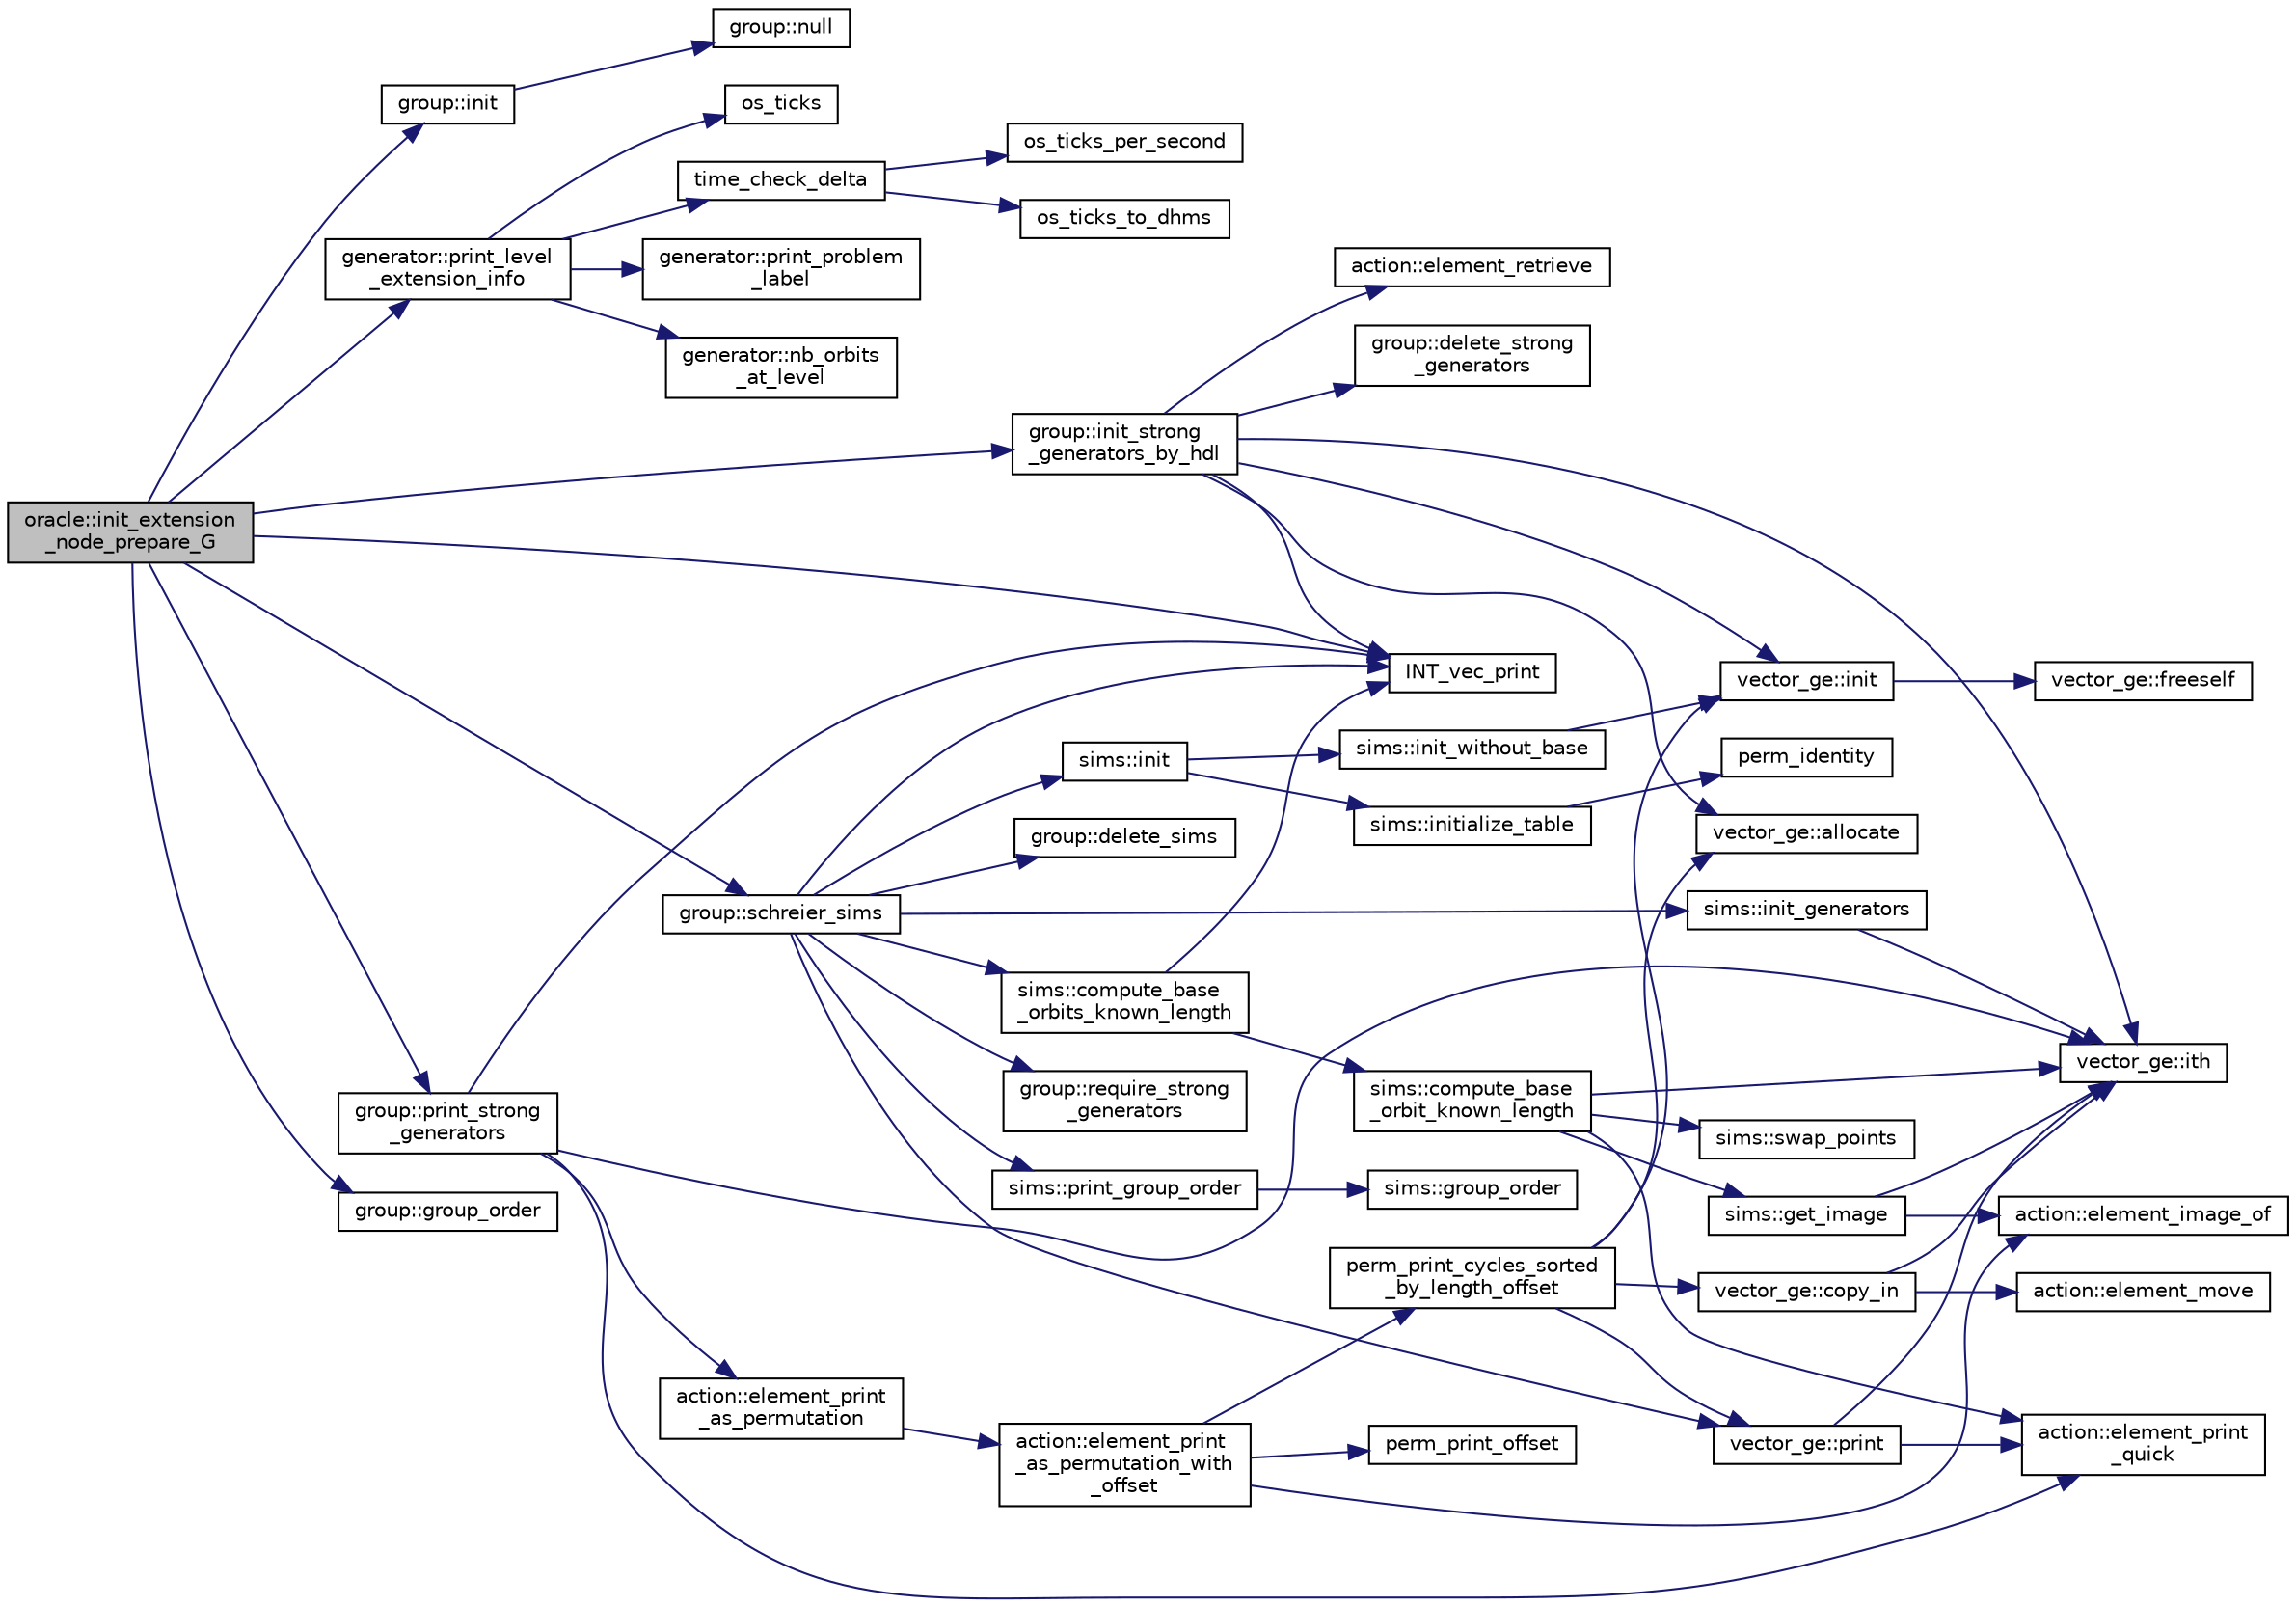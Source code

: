 digraph "oracle::init_extension_node_prepare_G"
{
  edge [fontname="Helvetica",fontsize="10",labelfontname="Helvetica",labelfontsize="10"];
  node [fontname="Helvetica",fontsize="10",shape=record];
  rankdir="LR";
  Node5601 [label="oracle::init_extension\l_node_prepare_G",height=0.2,width=0.4,color="black", fillcolor="grey75", style="filled", fontcolor="black"];
  Node5601 -> Node5602 [color="midnightblue",fontsize="10",style="solid",fontname="Helvetica"];
  Node5602 [label="group::init",height=0.2,width=0.4,color="black", fillcolor="white", style="filled",URL="$d1/db7/classgroup.html#a9f5de0500658e265332c7f62c0d3962d"];
  Node5602 -> Node5603 [color="midnightblue",fontsize="10",style="solid",fontname="Helvetica"];
  Node5603 [label="group::null",height=0.2,width=0.4,color="black", fillcolor="white", style="filled",URL="$d1/db7/classgroup.html#a25f33ef4c9370d6cefa29b0c49f64a18"];
  Node5601 -> Node5604 [color="midnightblue",fontsize="10",style="solid",fontname="Helvetica"];
  Node5604 [label="generator::print_level\l_extension_info",height=0.2,width=0.4,color="black", fillcolor="white", style="filled",URL="$d7/d73/classgenerator.html#aa771f96ac28c2c79e029e3d66b3b2942"];
  Node5604 -> Node5605 [color="midnightblue",fontsize="10",style="solid",fontname="Helvetica"];
  Node5605 [label="os_ticks",height=0.2,width=0.4,color="black", fillcolor="white", style="filled",URL="$d5/db4/io__and__os_8h.html#a3da6d2b09e35d569adb7101dffcb5224"];
  Node5604 -> Node5606 [color="midnightblue",fontsize="10",style="solid",fontname="Helvetica"];
  Node5606 [label="time_check_delta",height=0.2,width=0.4,color="black", fillcolor="white", style="filled",URL="$d9/d60/discreta_8h.html#a89a8565e34c7dcbb97180cd6af7454a1"];
  Node5606 -> Node5607 [color="midnightblue",fontsize="10",style="solid",fontname="Helvetica"];
  Node5607 [label="os_ticks_per_second",height=0.2,width=0.4,color="black", fillcolor="white", style="filled",URL="$d5/db4/io__and__os_8h.html#a1b35e7a094dfde9db39ae352c9c17042"];
  Node5606 -> Node5608 [color="midnightblue",fontsize="10",style="solid",fontname="Helvetica"];
  Node5608 [label="os_ticks_to_dhms",height=0.2,width=0.4,color="black", fillcolor="white", style="filled",URL="$d5/db4/io__and__os_8h.html#a0d715587fd9b8ab4e2bc822a2be313ba"];
  Node5604 -> Node5609 [color="midnightblue",fontsize="10",style="solid",fontname="Helvetica"];
  Node5609 [label="generator::print_problem\l_label",height=0.2,width=0.4,color="black", fillcolor="white", style="filled",URL="$d7/d73/classgenerator.html#a06d3c064ba84ebe8db3537e6273f16c3"];
  Node5604 -> Node5610 [color="midnightblue",fontsize="10",style="solid",fontname="Helvetica"];
  Node5610 [label="generator::nb_orbits\l_at_level",height=0.2,width=0.4,color="black", fillcolor="white", style="filled",URL="$d7/d73/classgenerator.html#a020f3d8378448310d044a4a24fadf301"];
  Node5601 -> Node5611 [color="midnightblue",fontsize="10",style="solid",fontname="Helvetica"];
  Node5611 [label="INT_vec_print",height=0.2,width=0.4,color="black", fillcolor="white", style="filled",URL="$df/dbf/sajeeb_8_c.html#a79a5901af0b47dd0d694109543c027fe"];
  Node5601 -> Node5612 [color="midnightblue",fontsize="10",style="solid",fontname="Helvetica"];
  Node5612 [label="group::init_strong\l_generators_by_hdl",height=0.2,width=0.4,color="black", fillcolor="white", style="filled",URL="$d1/db7/classgroup.html#a65100d600cfb0955dae3582a2d6a2532"];
  Node5612 -> Node5611 [color="midnightblue",fontsize="10",style="solid",fontname="Helvetica"];
  Node5612 -> Node5613 [color="midnightblue",fontsize="10",style="solid",fontname="Helvetica"];
  Node5613 [label="group::delete_strong\l_generators",height=0.2,width=0.4,color="black", fillcolor="white", style="filled",URL="$d1/db7/classgroup.html#a36c96bdf4428fdf236dfabab0f82b898"];
  Node5612 -> Node5614 [color="midnightblue",fontsize="10",style="solid",fontname="Helvetica"];
  Node5614 [label="vector_ge::init",height=0.2,width=0.4,color="black", fillcolor="white", style="filled",URL="$d4/d6e/classvector__ge.html#afe1d6befd1f1501e6be34afbaa9d30a8"];
  Node5614 -> Node5615 [color="midnightblue",fontsize="10",style="solid",fontname="Helvetica"];
  Node5615 [label="vector_ge::freeself",height=0.2,width=0.4,color="black", fillcolor="white", style="filled",URL="$d4/d6e/classvector__ge.html#aa002e4b715cc73a9b8b367d29700b452"];
  Node5612 -> Node5616 [color="midnightblue",fontsize="10",style="solid",fontname="Helvetica"];
  Node5616 [label="vector_ge::allocate",height=0.2,width=0.4,color="black", fillcolor="white", style="filled",URL="$d4/d6e/classvector__ge.html#a35b062a9201b30f0a87bf87702d243ae"];
  Node5612 -> Node5617 [color="midnightblue",fontsize="10",style="solid",fontname="Helvetica"];
  Node5617 [label="action::element_retrieve",height=0.2,width=0.4,color="black", fillcolor="white", style="filled",URL="$d2/d86/classaction.html#ad28f6f8810ffbad64c1490f78e51e2b1"];
  Node5612 -> Node5618 [color="midnightblue",fontsize="10",style="solid",fontname="Helvetica"];
  Node5618 [label="vector_ge::ith",height=0.2,width=0.4,color="black", fillcolor="white", style="filled",URL="$d4/d6e/classvector__ge.html#a1ff002e8b746a9beb119d57dcd4a15ff"];
  Node5601 -> Node5619 [color="midnightblue",fontsize="10",style="solid",fontname="Helvetica"];
  Node5619 [label="group::print_strong\l_generators",height=0.2,width=0.4,color="black", fillcolor="white", style="filled",URL="$d1/db7/classgroup.html#a28168557ca6d4330258f84127d2e5eca"];
  Node5619 -> Node5611 [color="midnightblue",fontsize="10",style="solid",fontname="Helvetica"];
  Node5619 -> Node5620 [color="midnightblue",fontsize="10",style="solid",fontname="Helvetica"];
  Node5620 [label="action::element_print\l_quick",height=0.2,width=0.4,color="black", fillcolor="white", style="filled",URL="$d2/d86/classaction.html#a4844680cf6750396f76494a28655265b"];
  Node5619 -> Node5618 [color="midnightblue",fontsize="10",style="solid",fontname="Helvetica"];
  Node5619 -> Node5621 [color="midnightblue",fontsize="10",style="solid",fontname="Helvetica"];
  Node5621 [label="action::element_print\l_as_permutation",height=0.2,width=0.4,color="black", fillcolor="white", style="filled",URL="$d2/d86/classaction.html#a2975618a8203187b688a67c947150bb8"];
  Node5621 -> Node5622 [color="midnightblue",fontsize="10",style="solid",fontname="Helvetica"];
  Node5622 [label="action::element_print\l_as_permutation_with\l_offset",height=0.2,width=0.4,color="black", fillcolor="white", style="filled",URL="$d2/d86/classaction.html#addd61d869434abaad431124a6d858396"];
  Node5622 -> Node5623 [color="midnightblue",fontsize="10",style="solid",fontname="Helvetica"];
  Node5623 [label="action::element_image_of",height=0.2,width=0.4,color="black", fillcolor="white", style="filled",URL="$d2/d86/classaction.html#ae09559d4537a048fc860f8a74a31393d"];
  Node5622 -> Node5624 [color="midnightblue",fontsize="10",style="solid",fontname="Helvetica"];
  Node5624 [label="perm_print_offset",height=0.2,width=0.4,color="black", fillcolor="white", style="filled",URL="$d2/d7c/combinatorics_8_c.html#ab87deef2ba9e4d2ce386a19eeaffecf3"];
  Node5622 -> Node5625 [color="midnightblue",fontsize="10",style="solid",fontname="Helvetica"];
  Node5625 [label="perm_print_cycles_sorted\l_by_length_offset",height=0.2,width=0.4,color="black", fillcolor="white", style="filled",URL="$d5/d90/action__global_8_c.html#a9d1f2e34879c04dbc45d08984a8066e3"];
  Node5625 -> Node5614 [color="midnightblue",fontsize="10",style="solid",fontname="Helvetica"];
  Node5625 -> Node5616 [color="midnightblue",fontsize="10",style="solid",fontname="Helvetica"];
  Node5625 -> Node5626 [color="midnightblue",fontsize="10",style="solid",fontname="Helvetica"];
  Node5626 [label="vector_ge::copy_in",height=0.2,width=0.4,color="black", fillcolor="white", style="filled",URL="$d4/d6e/classvector__ge.html#ad02ebf2d4e8bbf095685aea921999145"];
  Node5626 -> Node5618 [color="midnightblue",fontsize="10",style="solid",fontname="Helvetica"];
  Node5626 -> Node5627 [color="midnightblue",fontsize="10",style="solid",fontname="Helvetica"];
  Node5627 [label="action::element_move",height=0.2,width=0.4,color="black", fillcolor="white", style="filled",URL="$d2/d86/classaction.html#a550947491bbb534d3d7951f50198a874"];
  Node5625 -> Node5628 [color="midnightblue",fontsize="10",style="solid",fontname="Helvetica"];
  Node5628 [label="vector_ge::print",height=0.2,width=0.4,color="black", fillcolor="white", style="filled",URL="$d4/d6e/classvector__ge.html#a0d260cce035c20b32d7989c50670aa8a"];
  Node5628 -> Node5620 [color="midnightblue",fontsize="10",style="solid",fontname="Helvetica"];
  Node5628 -> Node5618 [color="midnightblue",fontsize="10",style="solid",fontname="Helvetica"];
  Node5601 -> Node5629 [color="midnightblue",fontsize="10",style="solid",fontname="Helvetica"];
  Node5629 [label="group::schreier_sims",height=0.2,width=0.4,color="black", fillcolor="white", style="filled",URL="$d1/db7/classgroup.html#a224ed784f302897ca0c0e578446afa08"];
  Node5629 -> Node5630 [color="midnightblue",fontsize="10",style="solid",fontname="Helvetica"];
  Node5630 [label="group::require_strong\l_generators",height=0.2,width=0.4,color="black", fillcolor="white", style="filled",URL="$d1/db7/classgroup.html#adfc3de74ab859ba6dba668b50efaf392"];
  Node5629 -> Node5631 [color="midnightblue",fontsize="10",style="solid",fontname="Helvetica"];
  Node5631 [label="group::delete_sims",height=0.2,width=0.4,color="black", fillcolor="white", style="filled",URL="$d1/db7/classgroup.html#accebe64da3d51160a974fad069a90eac"];
  Node5629 -> Node5632 [color="midnightblue",fontsize="10",style="solid",fontname="Helvetica"];
  Node5632 [label="sims::init",height=0.2,width=0.4,color="black", fillcolor="white", style="filled",URL="$d9/df3/classsims.html#a02eb61ed14f75cfe4dc0770142c1bff0"];
  Node5632 -> Node5633 [color="midnightblue",fontsize="10",style="solid",fontname="Helvetica"];
  Node5633 [label="sims::init_without_base",height=0.2,width=0.4,color="black", fillcolor="white", style="filled",URL="$d9/df3/classsims.html#a1010f2dc330b7c5ae10128c0b7dcbefd"];
  Node5633 -> Node5614 [color="midnightblue",fontsize="10",style="solid",fontname="Helvetica"];
  Node5632 -> Node5634 [color="midnightblue",fontsize="10",style="solid",fontname="Helvetica"];
  Node5634 [label="sims::initialize_table",height=0.2,width=0.4,color="black", fillcolor="white", style="filled",URL="$d9/df3/classsims.html#abe36dd0812bde20447f5aaa8384596a7"];
  Node5634 -> Node5635 [color="midnightblue",fontsize="10",style="solid",fontname="Helvetica"];
  Node5635 [label="perm_identity",height=0.2,width=0.4,color="black", fillcolor="white", style="filled",URL="$d2/d7c/combinatorics_8_c.html#aebc54d3f9c31f253ae53e3eb3b386208"];
  Node5629 -> Node5628 [color="midnightblue",fontsize="10",style="solid",fontname="Helvetica"];
  Node5629 -> Node5636 [color="midnightblue",fontsize="10",style="solid",fontname="Helvetica"];
  Node5636 [label="sims::init_generators",height=0.2,width=0.4,color="black", fillcolor="white", style="filled",URL="$d9/df3/classsims.html#aa2a7908389727bdfa05d034e8d53a818"];
  Node5636 -> Node5618 [color="midnightblue",fontsize="10",style="solid",fontname="Helvetica"];
  Node5629 -> Node5611 [color="midnightblue",fontsize="10",style="solid",fontname="Helvetica"];
  Node5629 -> Node5637 [color="midnightblue",fontsize="10",style="solid",fontname="Helvetica"];
  Node5637 [label="sims::compute_base\l_orbits_known_length",height=0.2,width=0.4,color="black", fillcolor="white", style="filled",URL="$d9/df3/classsims.html#a7f6b55695e29ce46f965ac4c87c31a06"];
  Node5637 -> Node5611 [color="midnightblue",fontsize="10",style="solid",fontname="Helvetica"];
  Node5637 -> Node5638 [color="midnightblue",fontsize="10",style="solid",fontname="Helvetica"];
  Node5638 [label="sims::compute_base\l_orbit_known_length",height=0.2,width=0.4,color="black", fillcolor="white", style="filled",URL="$d9/df3/classsims.html#af93aba6d77ea121ff5e1dec9fefa0002"];
  Node5638 -> Node5620 [color="midnightblue",fontsize="10",style="solid",fontname="Helvetica"];
  Node5638 -> Node5618 [color="midnightblue",fontsize="10",style="solid",fontname="Helvetica"];
  Node5638 -> Node5639 [color="midnightblue",fontsize="10",style="solid",fontname="Helvetica"];
  Node5639 [label="sims::swap_points",height=0.2,width=0.4,color="black", fillcolor="white", style="filled",URL="$d9/df3/classsims.html#a3443b4bbfb5573864c29b627562819d2"];
  Node5638 -> Node5640 [color="midnightblue",fontsize="10",style="solid",fontname="Helvetica"];
  Node5640 [label="sims::get_image",height=0.2,width=0.4,color="black", fillcolor="white", style="filled",URL="$d9/df3/classsims.html#ae649dbf5a9440550c1ca4e402c4b4b16"];
  Node5640 -> Node5623 [color="midnightblue",fontsize="10",style="solid",fontname="Helvetica"];
  Node5640 -> Node5618 [color="midnightblue",fontsize="10",style="solid",fontname="Helvetica"];
  Node5629 -> Node5641 [color="midnightblue",fontsize="10",style="solid",fontname="Helvetica"];
  Node5641 [label="sims::print_group_order",height=0.2,width=0.4,color="black", fillcolor="white", style="filled",URL="$d9/df3/classsims.html#a2fc3bfc40a993e0a6902374465304c0c"];
  Node5641 -> Node5642 [color="midnightblue",fontsize="10",style="solid",fontname="Helvetica"];
  Node5642 [label="sims::group_order",height=0.2,width=0.4,color="black", fillcolor="white", style="filled",URL="$d9/df3/classsims.html#aa442445175656570fa35febbe790efad"];
  Node5601 -> Node5643 [color="midnightblue",fontsize="10",style="solid",fontname="Helvetica"];
  Node5643 [label="group::group_order",height=0.2,width=0.4,color="black", fillcolor="white", style="filled",URL="$d1/db7/classgroup.html#a2d70bcf6a1495e7fb8e16ba7dfadb725"];
}
